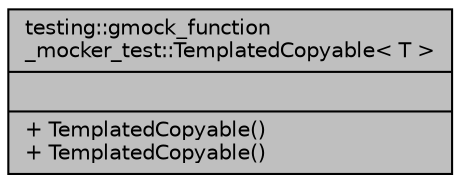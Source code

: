 digraph "testing::gmock_function_mocker_test::TemplatedCopyable&lt; T &gt;"
{
 // LATEX_PDF_SIZE
  bgcolor="transparent";
  edge [fontname="Helvetica",fontsize="10",labelfontname="Helvetica",labelfontsize="10"];
  node [fontname="Helvetica",fontsize="10",shape=record];
  Node1 [label="{testing::gmock_function\l_mocker_test::TemplatedCopyable\< T \>\n||+ TemplatedCopyable()\l+ TemplatedCopyable()\l}",height=0.2,width=0.4,color="black", fillcolor="grey75", style="filled", fontcolor="black",tooltip=" "];
}
